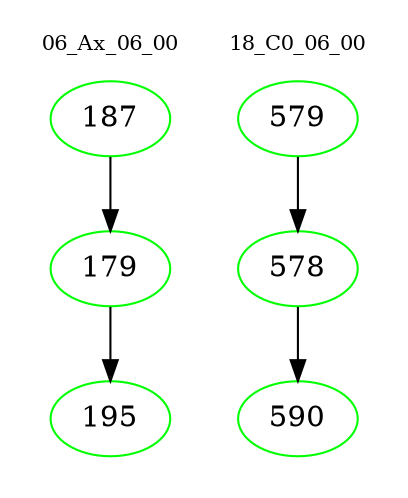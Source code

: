 digraph{
subgraph cluster_0 {
color = white
label = "06_Ax_06_00";
fontsize=10;
T0_187 [label="187", color="green"]
T0_187 -> T0_179 [color="black"]
T0_179 [label="179", color="green"]
T0_179 -> T0_195 [color="black"]
T0_195 [label="195", color="green"]
}
subgraph cluster_1 {
color = white
label = "18_C0_06_00";
fontsize=10;
T1_579 [label="579", color="green"]
T1_579 -> T1_578 [color="black"]
T1_578 [label="578", color="green"]
T1_578 -> T1_590 [color="black"]
T1_590 [label="590", color="green"]
}
}
